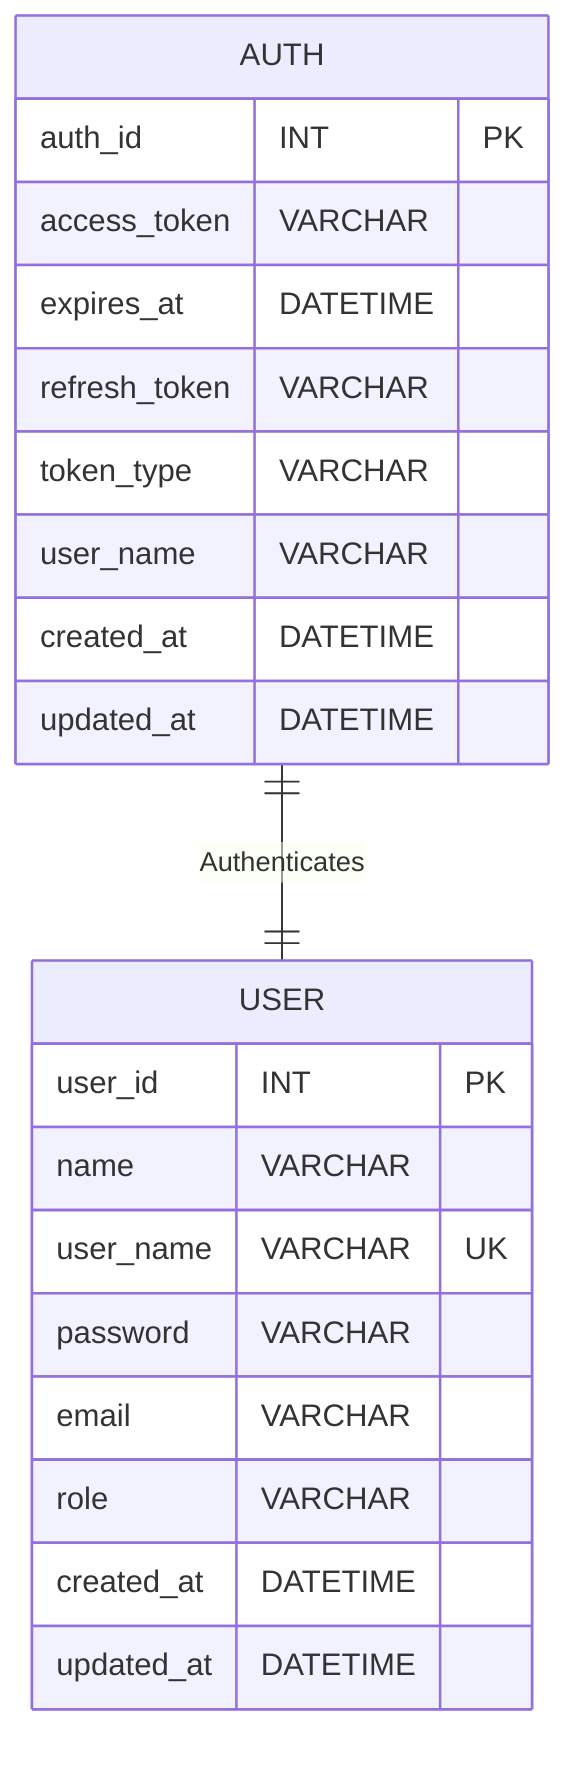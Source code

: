 erDiagram
    %% Authentication-related entities

    USER {
        user_id INT PK
        name VARCHAR
        user_name VARCHAR UK
        password VARCHAR
        email VARCHAR
        role VARCHAR
        created_at DATETIME
        updated_at DATETIME
    }

    AUTH {
        auth_id INT PK
        access_token VARCHAR
        expires_at DATETIME
        refresh_token VARCHAR
        token_type VARCHAR
        user_name VARCHAR
        created_at DATETIME
        updated_at DATETIME
    }

    AUTH ||--|| USER : Authenticates